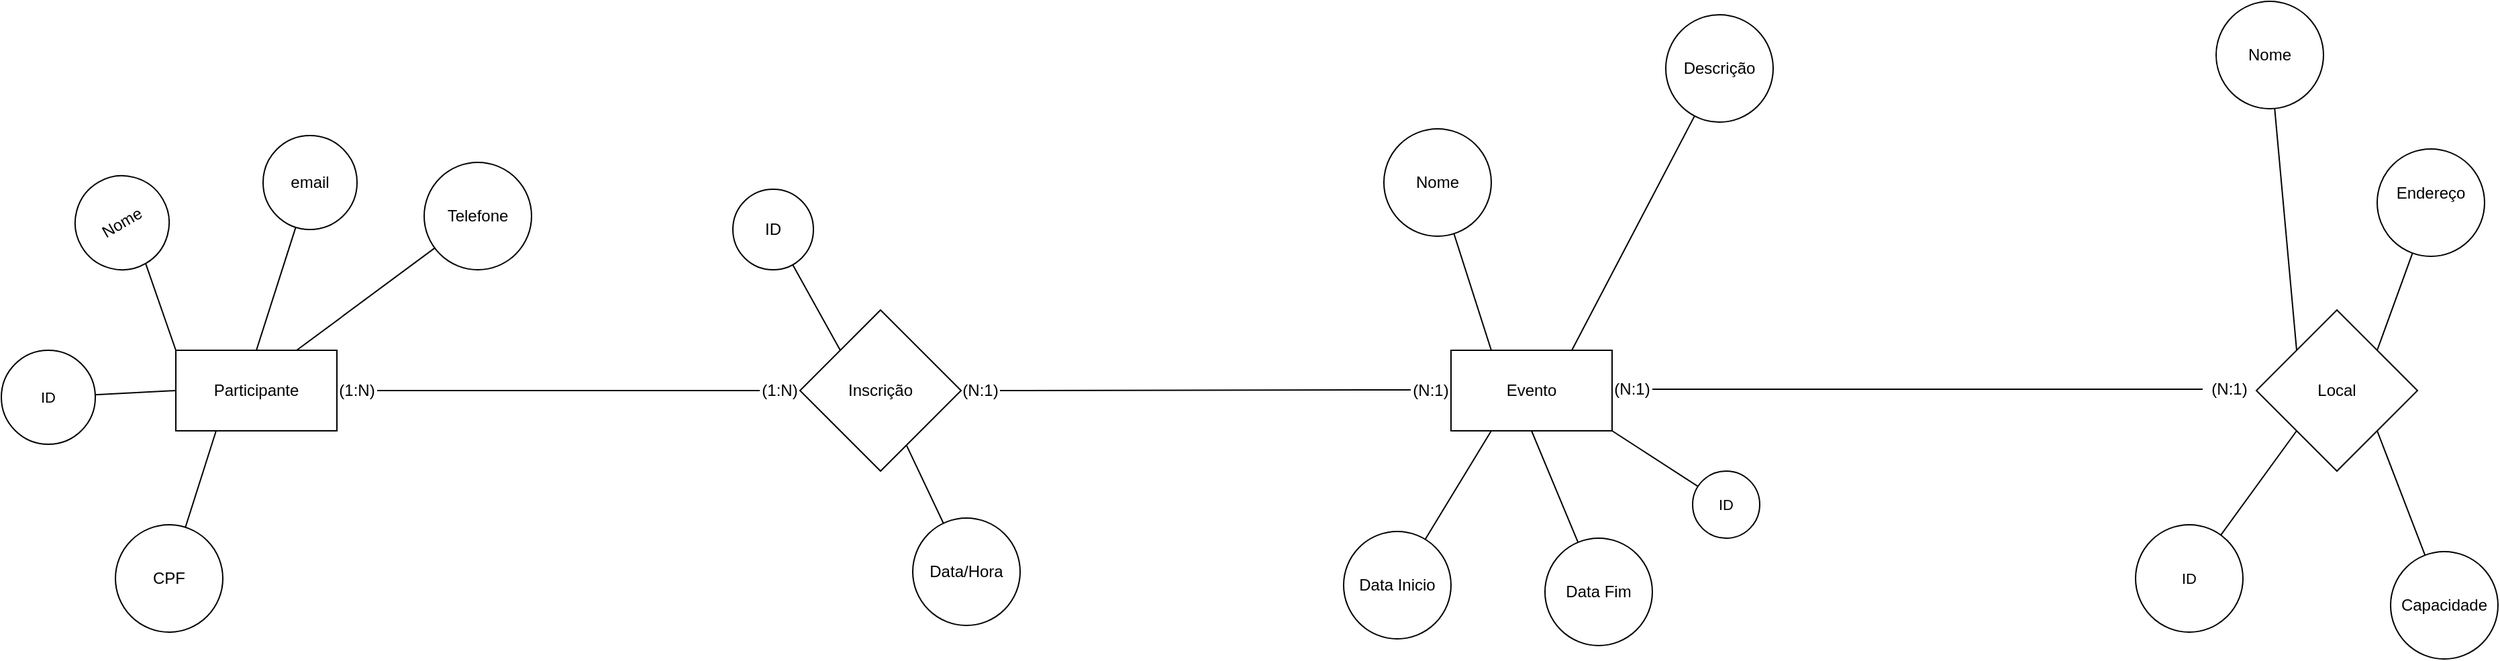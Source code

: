 <mxfile>
    <diagram id="xxtGg2wU7yqez92tXx-T" name="Sistema de Gestão de Eventos">
        <mxGraphModel dx="1822" dy="1198" grid="1" gridSize="10" guides="1" tooltips="1" connect="1" arrows="1" fold="1" page="1" pageScale="1" pageWidth="827" pageHeight="1169" math="0" shadow="0">
            <root>
                <mxCell id="0"/>
                <mxCell id="1" parent="0"/>
                <mxCell id="5" value="" style="html=1;endArrow=none;endFill=0;entryX=0;entryY=0.5;entryDx=0;entryDy=0;" parent="1" source="kfTBa1QCEg8ZJyx0yCpS-81" target="6" edge="1">
                    <mxGeometry relative="1" as="geometry">
                        <mxPoint x="5" y="600" as="targetPoint"/>
                    </mxGeometry>
                </mxCell>
                <mxCell id="20" style="edgeStyle=none;html=1;exitX=0;exitY=0;exitDx=0;exitDy=0;fontColor=#000000;endArrow=none;endFill=0;entryX=0.5;entryY=1;entryDx=0;entryDy=0;" parent="1" source="2" target="21" edge="1">
                    <mxGeometry relative="1" as="geometry">
                        <mxPoint x="-305" y="480" as="targetPoint"/>
                    </mxGeometry>
                </mxCell>
                <mxCell id="24" style="edgeStyle=none;html=1;exitX=0.5;exitY=0;exitDx=0;exitDy=0;fontColor=#000000;endArrow=none;endFill=0;" parent="1" source="2" target="25" edge="1">
                    <mxGeometry relative="1" as="geometry">
                        <mxPoint x="-265" y="385" as="targetPoint"/>
                        <mxPoint x="-160" y="585" as="sourcePoint"/>
                    </mxGeometry>
                </mxCell>
                <mxCell id="YFclPP9cMdC0-PAfr8tu-66" style="edgeStyle=none;shape=connector;rounded=1;html=1;exitX=0;exitY=0.5;exitDx=0;exitDy=0;labelBackgroundColor=default;fontFamily=Helvetica;fontSize=11;fontColor=#000000;endArrow=none;endFill=0;" parent="1" source="2" target="YFclPP9cMdC0-PAfr8tu-67" edge="1">
                    <mxGeometry relative="1" as="geometry">
                        <mxPoint x="-395" y="599.667" as="targetPoint"/>
                    </mxGeometry>
                </mxCell>
                <mxCell id="67" style="edgeStyle=none;html=1;exitX=0.75;exitY=0;exitDx=0;exitDy=0;fontColor=#000000;endArrow=none;endFill=0;" parent="1" source="2" target="68" edge="1">
                    <mxGeometry relative="1" as="geometry">
                        <mxPoint x="-155" y="310" as="targetPoint"/>
                    </mxGeometry>
                </mxCell>
                <mxCell id="69" style="edgeStyle=none;html=1;exitX=0.25;exitY=1;exitDx=0;exitDy=0;fontColor=#000000;endArrow=none;endFill=0;" parent="1" source="2" target="70" edge="1">
                    <mxGeometry relative="1" as="geometry">
                        <mxPoint x="-365" y="930" as="targetPoint"/>
                    </mxGeometry>
                </mxCell>
                <mxCell id="2" value="Participante" style="rounded=0;whiteSpace=wrap;html=1;" parent="1" vertex="1">
                    <mxGeometry x="-360" y="570" width="120" height="60" as="geometry"/>
                </mxCell>
                <mxCell id="12" value="" style="edgeStyle=none;html=1;fontColor=#000000;endArrow=none;endFill=0;startArrow=none;" parent="1" source="kfTBa1QCEg8ZJyx0yCpS-90" target="11" edge="1">
                    <mxGeometry relative="1" as="geometry"/>
                </mxCell>
                <mxCell id="35" style="edgeStyle=none;html=1;exitX=0;exitY=0;exitDx=0;exitDy=0;fontColor=#000000;endArrow=none;endFill=0;" parent="1" source="6" target="36" edge="1">
                    <mxGeometry relative="1" as="geometry">
                        <mxPoint x="85" y="500" as="targetPoint"/>
                    </mxGeometry>
                </mxCell>
                <mxCell id="41" style="edgeStyle=none;html=1;fontColor=#000000;endArrow=none;endFill=0;" parent="1" source="6" target="42" edge="1">
                    <mxGeometry relative="1" as="geometry">
                        <mxPoint x="275" y="740" as="targetPoint"/>
                    </mxGeometry>
                </mxCell>
                <mxCell id="6" value="" style="rhombus;whiteSpace=wrap;html=1;rounded=0;" parent="1" vertex="1">
                    <mxGeometry x="105" y="540" width="120" height="120" as="geometry"/>
                </mxCell>
                <mxCell id="10" value="Inscrição" style="text;html=1;align=center;verticalAlign=middle;whiteSpace=wrap;rounded=0;" parent="1" vertex="1">
                    <mxGeometry x="135" y="585" width="60" height="30" as="geometry"/>
                </mxCell>
                <mxCell id="55" style="edgeStyle=none;html=1;exitX=0.25;exitY=0;exitDx=0;exitDy=0;fontColor=#000000;endArrow=none;endFill=0;" parent="1" source="11" target="56" edge="1">
                    <mxGeometry relative="1" as="geometry">
                        <mxPoint x="640" y="440" as="targetPoint"/>
                    </mxGeometry>
                </mxCell>
                <mxCell id="64" style="edgeStyle=none;html=1;exitX=0.75;exitY=0;exitDx=0;exitDy=0;fontColor=#000000;endArrow=none;endFill=0;" parent="1" source="11" target="65" edge="1">
                    <mxGeometry relative="1" as="geometry">
                        <mxPoint x="790" y="360" as="targetPoint"/>
                    </mxGeometry>
                </mxCell>
                <mxCell id="zBVtbjsKA-3f5Eu_UvvL-68" style="edgeStyle=none;shape=connector;rounded=1;html=1;exitX=1;exitY=1;exitDx=0;exitDy=0;labelBackgroundColor=default;fontFamily=Helvetica;fontSize=11;fontColor=#FFFFFF;endArrow=none;endFill=0;" parent="1" source="11" target="zBVtbjsKA-3f5Eu_UvvL-69" edge="1">
                    <mxGeometry relative="1" as="geometry">
                        <mxPoint x="890.0" y="800.0" as="targetPoint"/>
                    </mxGeometry>
                </mxCell>
                <mxCell id="71" style="edgeStyle=none;html=1;exitX=0.5;exitY=1;exitDx=0;exitDy=0;fontColor=#000000;endArrow=none;endFill=0;" parent="1" source="11" target="72" edge="1">
                    <mxGeometry relative="1" as="geometry">
                        <mxPoint x="650" y="970" as="targetPoint"/>
                    </mxGeometry>
                </mxCell>
                <mxCell id="76" style="edgeStyle=none;html=1;exitX=0.25;exitY=1;exitDx=0;exitDy=0;endArrow=none;endFill=0;" edge="1" parent="1" source="11" target="77">
                    <mxGeometry relative="1" as="geometry">
                        <mxPoint x="520" y="790" as="targetPoint"/>
                    </mxGeometry>
                </mxCell>
                <mxCell id="11" value="" style="rounded=0;whiteSpace=wrap;html=1;" parent="1" vertex="1">
                    <mxGeometry x="590" y="570" width="120" height="60" as="geometry"/>
                </mxCell>
                <mxCell id="13" value="Evento" style="text;html=1;align=center;verticalAlign=middle;whiteSpace=wrap;rounded=0;" parent="1" vertex="1">
                    <mxGeometry x="620" y="585" width="60" height="30" as="geometry"/>
                </mxCell>
                <mxCell id="17" value="" style="edgeStyle=none;html=1;fontColor=#000000;endArrow=none;endFill=0;entryX=0;entryY=0.5;entryDx=0;entryDy=0;" parent="1" source="kfTBa1QCEg8ZJyx0yCpS-88" target="11" edge="1">
                    <mxGeometry relative="1" as="geometry">
                        <mxPoint x="310" y="600" as="sourcePoint"/>
                        <mxPoint x="590" y="600" as="targetPoint"/>
                    </mxGeometry>
                </mxCell>
                <mxCell id="44" style="edgeStyle=none;html=1;exitX=1;exitY=0;exitDx=0;exitDy=0;fontColor=#000000;endArrow=none;endFill=0;" parent="1" source="16" target="45" edge="1">
                    <mxGeometry relative="1" as="geometry">
                        <mxPoint x="1320" y="460" as="targetPoint"/>
                    </mxGeometry>
                </mxCell>
                <mxCell id="47" style="edgeStyle=none;html=1;fontColor=#000000;endArrow=none;endFill=0;exitX=1;exitY=1;exitDx=0;exitDy=0;" parent="1" source="16" target="48" edge="1">
                    <mxGeometry relative="1" as="geometry">
                        <mxPoint x="1160" y="740" as="targetPoint"/>
                        <mxPoint x="1240" y="670" as="sourcePoint"/>
                    </mxGeometry>
                </mxCell>
                <mxCell id="73" style="edgeStyle=none;html=1;exitX=0;exitY=0;exitDx=0;exitDy=0;fontColor=#000000;endArrow=none;endFill=0;" parent="1" source="16" target="74" edge="1">
                    <mxGeometry relative="1" as="geometry">
                        <mxPoint x="1200" y="350" as="targetPoint"/>
                    </mxGeometry>
                </mxCell>
                <mxCell id="78" style="edgeStyle=none;html=1;exitX=0;exitY=1;exitDx=0;exitDy=0;endArrow=none;endFill=0;" edge="1" parent="1" source="16" target="79">
                    <mxGeometry relative="1" as="geometry">
                        <mxPoint x="1140" y="740" as="targetPoint"/>
                    </mxGeometry>
                </mxCell>
                <mxCell id="16" value="" style="rhombus;whiteSpace=wrap;html=1;" parent="1" vertex="1">
                    <mxGeometry x="1190" y="540" width="120" height="120" as="geometry"/>
                </mxCell>
                <mxCell id="19" value="Local" style="text;html=1;align=center;verticalAlign=middle;whiteSpace=wrap;rounded=0;" parent="1" vertex="1">
                    <mxGeometry x="1220" y="585" width="60" height="30" as="geometry"/>
                </mxCell>
                <mxCell id="21" value="Nome" style="ellipse;whiteSpace=wrap;html=1;aspect=fixed;rotation=-30;" parent="1" vertex="1">
                    <mxGeometry x="-435" y="440" width="70" height="70" as="geometry"/>
                </mxCell>
                <mxCell id="25" value="&lt;font color=&quot;#000000&quot;&gt;email&lt;br&gt;&lt;/font&gt;" style="ellipse;whiteSpace=wrap;html=1;aspect=fixed;" parent="1" vertex="1">
                    <mxGeometry x="-295" y="410" width="70" height="70" as="geometry"/>
                </mxCell>
                <mxCell id="36" value="ID" style="ellipse;whiteSpace=wrap;html=1;aspect=fixed;" parent="1" vertex="1">
                    <mxGeometry x="55" y="450" width="60" height="60" as="geometry"/>
                </mxCell>
                <mxCell id="42" value="Data/Hora" style="ellipse;whiteSpace=wrap;html=1;aspect=fixed;" parent="1" vertex="1">
                    <mxGeometry x="189" y="695" width="80" height="80" as="geometry"/>
                </mxCell>
                <mxCell id="45" value="Endereço&lt;div&gt;&lt;br&gt;&lt;/div&gt;" style="ellipse;whiteSpace=wrap;html=1;aspect=fixed;" parent="1" vertex="1">
                    <mxGeometry x="1280" y="420" width="80" height="80" as="geometry"/>
                </mxCell>
                <mxCell id="48" value="Capacidade" style="ellipse;whiteSpace=wrap;html=1;aspect=fixed;" parent="1" vertex="1">
                    <mxGeometry x="1290" y="720" width="80" height="80" as="geometry"/>
                </mxCell>
                <mxCell id="56" value="Nome" style="ellipse;whiteSpace=wrap;html=1;aspect=fixed;" parent="1" vertex="1">
                    <mxGeometry x="540" y="405" width="80" height="80" as="geometry"/>
                </mxCell>
                <mxCell id="65" value="" style="ellipse;whiteSpace=wrap;html=1;aspect=fixed;" parent="1" vertex="1">
                    <mxGeometry x="750" y="320" width="80" height="80" as="geometry"/>
                </mxCell>
                <mxCell id="66" value="Descrição" style="text;html=1;align=center;verticalAlign=middle;whiteSpace=wrap;rounded=0;" parent="1" vertex="1">
                    <mxGeometry x="760" y="345" width="60" height="30" as="geometry"/>
                </mxCell>
                <mxCell id="zBVtbjsKA-3f5Eu_UvvL-69" value="&lt;font style=&quot;color: rgb(0, 0, 0);&quot;&gt;ID&lt;/font&gt;" style="ellipse;whiteSpace=wrap;html=1;aspect=fixed;fontFamily=Helvetica;fontSize=11;" parent="1" vertex="1">
                    <mxGeometry x="770" y="660" width="50" height="50" as="geometry"/>
                </mxCell>
                <mxCell id="YFclPP9cMdC0-PAfr8tu-67" value="ID" style="ellipse;whiteSpace=wrap;html=1;aspect=fixed;fontFamily=Helvetica;fontSize=11;" parent="1" vertex="1">
                    <mxGeometry x="-490" y="570" width="70" height="70" as="geometry"/>
                </mxCell>
                <mxCell id="68" value="Telefone" style="ellipse;whiteSpace=wrap;html=1;aspect=fixed;" parent="1" vertex="1">
                    <mxGeometry x="-175" y="430" width="80" height="80" as="geometry"/>
                </mxCell>
                <mxCell id="70" value="CPF" style="ellipse;whiteSpace=wrap;html=1;aspect=fixed;" parent="1" vertex="1">
                    <mxGeometry x="-405" y="700" width="80" height="80" as="geometry"/>
                </mxCell>
                <mxCell id="72" value="Data Fim" style="ellipse;whiteSpace=wrap;html=1;aspect=fixed;" parent="1" vertex="1">
                    <mxGeometry x="660" y="710" width="80" height="80" as="geometry"/>
                </mxCell>
                <mxCell id="74" value="Nome" style="ellipse;whiteSpace=wrap;html=1;aspect=fixed;" parent="1" vertex="1">
                    <mxGeometry x="1160" y="310" width="80" height="80" as="geometry"/>
                </mxCell>
                <mxCell id="77" value="&lt;div&gt;Data Inicio&lt;/div&gt;" style="ellipse;whiteSpace=wrap;html=1;aspect=fixed;" vertex="1" parent="1">
                    <mxGeometry x="510" y="705" width="80" height="80" as="geometry"/>
                </mxCell>
                <mxCell id="79" value="ID" style="ellipse;whiteSpace=wrap;html=1;aspect=fixed;fontFamily=Helvetica;fontSize=11;labelBackgroundColor=default;" vertex="1" parent="1">
                    <mxGeometry x="1100" y="700" width="80" height="80" as="geometry"/>
                </mxCell>
                <mxCell id="kfTBa1QCEg8ZJyx0yCpS-80" value="" style="html=1;endArrow=none;endFill=0;entryX=0;entryY=0.5;entryDx=0;entryDy=0;" edge="1" parent="1" source="2" target="kfTBa1QCEg8ZJyx0yCpS-79">
                    <mxGeometry relative="1" as="geometry">
                        <mxPoint x="105" y="600" as="targetPoint"/>
                        <mxPoint x="-75" y="600" as="sourcePoint"/>
                    </mxGeometry>
                </mxCell>
                <mxCell id="kfTBa1QCEg8ZJyx0yCpS-79" value="(1:N)" style="text;html=1;align=center;verticalAlign=middle;whiteSpace=wrap;rounded=0;fontFamily=Helvetica;fontSize=12;fontColor=default;" vertex="1" parent="1">
                    <mxGeometry x="-240" y="585" width="30" height="30" as="geometry"/>
                </mxCell>
                <mxCell id="kfTBa1QCEg8ZJyx0yCpS-82" value="" style="html=1;endArrow=none;endFill=0;entryX=0;entryY=0.5;entryDx=0;entryDy=0;" edge="1" parent="1" source="kfTBa1QCEg8ZJyx0yCpS-79" target="kfTBa1QCEg8ZJyx0yCpS-81">
                    <mxGeometry relative="1" as="geometry">
                        <mxPoint x="105" y="600" as="targetPoint"/>
                        <mxPoint x="-45" y="600" as="sourcePoint"/>
                    </mxGeometry>
                </mxCell>
                <mxCell id="kfTBa1QCEg8ZJyx0yCpS-81" value="(1:N)" style="text;html=1;align=center;verticalAlign=middle;whiteSpace=wrap;rounded=0;fontFamily=Helvetica;fontSize=12;fontColor=default;" vertex="1" parent="1">
                    <mxGeometry x="75" y="585" width="30" height="30" as="geometry"/>
                </mxCell>
                <mxCell id="kfTBa1QCEg8ZJyx0yCpS-87" value="" style="edgeStyle=none;html=1;fontColor=#000000;endArrow=none;endFill=0;entryX=0;entryY=0.5;entryDx=0;entryDy=0;" edge="1" parent="1" source="6" target="kfTBa1QCEg8ZJyx0yCpS-86">
                    <mxGeometry relative="1" as="geometry">
                        <mxPoint x="225" y="600" as="sourcePoint"/>
                        <mxPoint x="590" y="600" as="targetPoint"/>
                    </mxGeometry>
                </mxCell>
                <mxCell id="kfTBa1QCEg8ZJyx0yCpS-86" value="(N:1)" style="text;html=1;align=center;verticalAlign=middle;whiteSpace=wrap;rounded=0;fontFamily=Helvetica;fontSize=12;fontColor=default;" vertex="1" parent="1">
                    <mxGeometry x="225" y="585" width="29" height="30" as="geometry"/>
                </mxCell>
                <mxCell id="kfTBa1QCEg8ZJyx0yCpS-89" value="" style="edgeStyle=none;html=1;fontColor=#000000;endArrow=none;endFill=0;entryX=0;entryY=0.5;entryDx=0;entryDy=0;" edge="1" parent="1" source="kfTBa1QCEg8ZJyx0yCpS-86" target="kfTBa1QCEg8ZJyx0yCpS-88">
                    <mxGeometry relative="1" as="geometry">
                        <mxPoint x="254" y="600" as="sourcePoint"/>
                        <mxPoint x="590" y="600" as="targetPoint"/>
                    </mxGeometry>
                </mxCell>
                <mxCell id="kfTBa1QCEg8ZJyx0yCpS-88" value="(N:1)" style="text;html=1;align=center;verticalAlign=middle;whiteSpace=wrap;rounded=0;fontFamily=Helvetica;fontSize=12;fontColor=default;" vertex="1" parent="1">
                    <mxGeometry x="560" y="584.5" width="30" height="30" as="geometry"/>
                </mxCell>
                <mxCell id="kfTBa1QCEg8ZJyx0yCpS-91" value="" style="edgeStyle=none;html=1;fontColor=#000000;endArrow=none;endFill=0;startArrow=none;" edge="1" parent="1" source="kfTBa1QCEg8ZJyx0yCpS-92" target="kfTBa1QCEg8ZJyx0yCpS-90">
                    <mxGeometry relative="1" as="geometry">
                        <mxPoint x="1190" y="600" as="sourcePoint"/>
                        <mxPoint x="710" y="600" as="targetPoint"/>
                    </mxGeometry>
                </mxCell>
                <mxCell id="kfTBa1QCEg8ZJyx0yCpS-90" value="(N:1)" style="text;html=1;align=center;verticalAlign=middle;whiteSpace=wrap;rounded=0;fontFamily=Helvetica;fontSize=12;fontColor=default;" vertex="1" parent="1">
                    <mxGeometry x="710" y="584" width="30" height="30" as="geometry"/>
                </mxCell>
                <mxCell id="kfTBa1QCEg8ZJyx0yCpS-93" value="" style="edgeStyle=none;html=1;fontColor=#000000;endArrow=none;endFill=0;startArrow=none;" edge="1" parent="1" source="16" target="kfTBa1QCEg8ZJyx0yCpS-92">
                    <mxGeometry relative="1" as="geometry">
                        <mxPoint x="1190" y="600" as="sourcePoint"/>
                        <mxPoint x="740" y="599" as="targetPoint"/>
                    </mxGeometry>
                </mxCell>
                <mxCell id="kfTBa1QCEg8ZJyx0yCpS-92" value="(N:1)" style="text;html=1;align=center;verticalAlign=middle;whiteSpace=wrap;rounded=0;fontFamily=Helvetica;fontSize=12;fontColor=default;" vertex="1" parent="1">
                    <mxGeometry x="1150" y="584" width="40" height="30" as="geometry"/>
                </mxCell>
            </root>
        </mxGraphModel>
    </diagram>
    <diagram id="1M4WCyiPqBJGXV5D22og" name="Sistem de Gestão de Ordens de Produção">
        <mxGraphModel dx="1845" dy="1198" grid="1" gridSize="10" guides="1" tooltips="1" connect="1" arrows="1" fold="1" page="1" pageScale="1" pageWidth="850" pageHeight="1100" math="0" shadow="0">
            <root>
                <mxCell id="0"/>
                <mxCell id="1" parent="0"/>
                <mxCell id="nBurO2bEa_f4pWhD5YjE-4" style="edgeStyle=none;html=1;exitX=0;exitY=0.5;exitDx=0;exitDy=0;endArrow=none;endFill=0;" parent="1" source="nBurO2bEa_f4pWhD5YjE-18" edge="1">
                    <mxGeometry relative="1" as="geometry">
                        <mxPoint x="475.0" y="500.092" as="targetPoint"/>
                        <mxPoint x="740" y="500.5" as="sourcePoint"/>
                    </mxGeometry>
                </mxCell>
                <mxCell id="nBurO2bEa_f4pWhD5YjE-6" style="edgeStyle=none;html=1;exitX=0;exitY=0.5;exitDx=0;exitDy=0;endArrow=none;endFill=0;" parent="1" source="nBurO2bEa_f4pWhD5YjE-22" target="nBurO2bEa_f4pWhD5YjE-7" edge="1">
                    <mxGeometry relative="1" as="geometry">
                        <mxPoint x="235" y="499.75" as="targetPoint"/>
                        <mxPoint x="355.0" y="500" as="sourcePoint"/>
                    </mxGeometry>
                </mxCell>
                <mxCell id="nBurO2bEa_f4pWhD5YjE-13" style="edgeStyle=none;html=1;exitX=0.25;exitY=0;exitDx=0;exitDy=0;endArrow=none;endFill=0;" parent="1" source="nBurO2bEa_f4pWhD5YjE-7" target="nBurO2bEa_f4pWhD5YjE-14" edge="1">
                    <mxGeometry relative="1" as="geometry">
                        <mxPoint x="49.526" y="370" as="targetPoint"/>
                    </mxGeometry>
                </mxCell>
                <mxCell id="nBurO2bEa_f4pWhD5YjE-15" style="edgeStyle=none;html=1;exitX=0.25;exitY=1;exitDx=0;exitDy=0;endArrow=none;endFill=0;" parent="1" source="nBurO2bEa_f4pWhD5YjE-7" target="nBurO2bEa_f4pWhD5YjE-31" edge="1">
                    <mxGeometry relative="1" as="geometry">
                        <mxPoint x="30" y="650" as="targetPoint"/>
                    </mxGeometry>
                </mxCell>
                <mxCell id="SgAaER4qDkInQGR3biGT-1" style="edgeStyle=none;shape=connector;rounded=1;html=1;exitX=0.5;exitY=0;exitDx=0;exitDy=0;strokeColor=default;align=center;verticalAlign=middle;fontFamily=Helvetica;fontSize=12;fontColor=default;labelBackgroundColor=default;endArrow=none;endFill=0;" edge="1" parent="1" source="nBurO2bEa_f4pWhD5YjE-7" target="SgAaER4qDkInQGR3biGT-2">
                    <mxGeometry relative="1" as="geometry">
                        <mxPoint x="110" y="360" as="targetPoint"/>
                    </mxGeometry>
                </mxCell>
                <mxCell id="SgAaER4qDkInQGR3biGT-3" style="edgeStyle=none;shape=connector;rounded=1;html=1;exitX=0.5;exitY=1;exitDx=0;exitDy=0;strokeColor=default;align=center;verticalAlign=middle;fontFamily=Helvetica;fontSize=12;fontColor=default;labelBackgroundColor=default;endArrow=none;endFill=0;" edge="1" parent="1" source="nBurO2bEa_f4pWhD5YjE-7" target="SgAaER4qDkInQGR3biGT-4">
                    <mxGeometry relative="1" as="geometry">
                        <mxPoint x="100" y="670" as="targetPoint"/>
                    </mxGeometry>
                </mxCell>
                <mxCell id="nBurO2bEa_f4pWhD5YjE-7" value="Funcionário" style="rounded=0;whiteSpace=wrap;html=1;" parent="1" vertex="1">
                    <mxGeometry x="20" y="469.75" width="120" height="60" as="geometry"/>
                </mxCell>
                <mxCell id="nBurO2bEa_f4pWhD5YjE-8" value="Fornecedor" style="rounded=0;whiteSpace=wrap;html=1;" parent="1" vertex="1">
                    <mxGeometry x="390" y="190" width="120" height="60" as="geometry"/>
                </mxCell>
                <mxCell id="nBurO2bEa_f4pWhD5YjE-14" value="ID" style="ellipse;whiteSpace=wrap;html=1;aspect=fixed;" parent="1" vertex="1">
                    <mxGeometry y="320" width="52" height="52" as="geometry"/>
                </mxCell>
                <mxCell id="SgAaER4qDkInQGR3biGT-11" style="edgeStyle=none;shape=connector;rounded=1;html=1;exitX=0.25;exitY=1;exitDx=0;exitDy=0;strokeColor=default;align=center;verticalAlign=middle;fontFamily=Helvetica;fontSize=12;fontColor=default;labelBackgroundColor=default;endArrow=none;endFill=0;" edge="1" parent="1" source="nBurO2bEa_f4pWhD5YjE-17" target="SgAaER4qDkInQGR3biGT-12">
                    <mxGeometry relative="1" as="geometry">
                        <mxPoint x="690" y="620" as="targetPoint"/>
                    </mxGeometry>
                </mxCell>
                <mxCell id="SgAaER4qDkInQGR3biGT-13" style="edgeStyle=none;shape=connector;rounded=1;html=1;exitX=0.5;exitY=0;exitDx=0;exitDy=0;strokeColor=default;align=center;verticalAlign=middle;fontFamily=Helvetica;fontSize=12;fontColor=default;labelBackgroundColor=default;endArrow=none;endFill=0;" edge="1" parent="1" source="nBurO2bEa_f4pWhD5YjE-17" target="SgAaER4qDkInQGR3biGT-14">
                    <mxGeometry relative="1" as="geometry">
                        <mxPoint x="790" y="400" as="targetPoint"/>
                    </mxGeometry>
                </mxCell>
                <mxCell id="SgAaER4qDkInQGR3biGT-15" style="edgeStyle=none;shape=connector;rounded=1;html=1;exitX=0.75;exitY=1;exitDx=0;exitDy=0;strokeColor=default;align=center;verticalAlign=middle;fontFamily=Helvetica;fontSize=12;fontColor=default;labelBackgroundColor=default;endArrow=none;endFill=0;" edge="1" parent="1" source="nBurO2bEa_f4pWhD5YjE-17" target="SgAaER4qDkInQGR3biGT-16">
                    <mxGeometry relative="1" as="geometry">
                        <mxPoint x="880" y="630" as="targetPoint"/>
                    </mxGeometry>
                </mxCell>
                <mxCell id="nBurO2bEa_f4pWhD5YjE-17" value="Produto" style="rounded=0;whiteSpace=wrap;html=1;" parent="1" vertex="1">
                    <mxGeometry x="740" y="470.5" width="120" height="60" as="geometry"/>
                </mxCell>
                <mxCell id="nBurO2bEa_f4pWhD5YjE-21" value="" style="edgeStyle=none;html=1;endArrow=none;endFill=0;exitX=0;exitY=0.5;exitDx=0;exitDy=0;" parent="1" source="nBurO2bEa_f4pWhD5YjE-28" target="nBurO2bEa_f4pWhD5YjE-22" edge="1">
                    <mxGeometry relative="1" as="geometry">
                        <mxPoint x="140" y="500" as="targetPoint"/>
                        <mxPoint x="355" y="500" as="sourcePoint"/>
                    </mxGeometry>
                </mxCell>
                <mxCell id="nBurO2bEa_f4pWhD5YjE-22" value="(1:N)" style="text;html=1;align=center;verticalAlign=middle;whiteSpace=wrap;rounded=0;" parent="1" vertex="1">
                    <mxGeometry x="140" y="484.75" width="30" height="30" as="geometry"/>
                </mxCell>
                <mxCell id="nBurO2bEa_f4pWhD5YjE-24" value="" style="edgeStyle=none;html=1;exitX=0;exitY=0.5;exitDx=0;exitDy=0;endArrow=none;endFill=0;" parent="1" target="nBurO2bEa_f4pWhD5YjE-25" edge="1">
                    <mxGeometry relative="1" as="geometry">
                        <mxPoint x="475.0" y="500.092" as="targetPoint"/>
                        <mxPoint x="740" y="500.5" as="sourcePoint"/>
                    </mxGeometry>
                </mxCell>
                <mxCell id="nBurO2bEa_f4pWhD5YjE-25" value="(1:N)" style="text;html=1;align=center;verticalAlign=middle;whiteSpace=wrap;rounded=0;" parent="1" vertex="1">
                    <mxGeometry x="710" y="484.75" width="30" height="30" as="geometry"/>
                </mxCell>
                <mxCell id="nBurO2bEa_f4pWhD5YjE-26" value="" style="edgeStyle=none;html=1;exitX=0;exitY=0.5;exitDx=0;exitDy=0;endArrow=none;endFill=0;" parent="1" source="nBurO2bEa_f4pWhD5YjE-29" target="nBurO2bEa_f4pWhD5YjE-18" edge="1">
                    <mxGeometry relative="1" as="geometry">
                        <mxPoint x="475.0" y="500.092" as="targetPoint"/>
                        <mxPoint x="710" y="500" as="sourcePoint"/>
                    </mxGeometry>
                </mxCell>
                <mxCell id="SgAaER4qDkInQGR3biGT-5" style="edgeStyle=none;shape=connector;rounded=1;html=1;exitX=0.25;exitY=1;exitDx=0;exitDy=0;strokeColor=default;align=center;verticalAlign=middle;fontFamily=Helvetica;fontSize=12;fontColor=default;labelBackgroundColor=default;endArrow=none;endFill=0;" edge="1" parent="1" source="nBurO2bEa_f4pWhD5YjE-18" target="SgAaER4qDkInQGR3biGT-6">
                    <mxGeometry relative="1" as="geometry">
                        <mxPoint x="370" y="630" as="targetPoint"/>
                    </mxGeometry>
                </mxCell>
                <mxCell id="SgAaER4qDkInQGR3biGT-7" style="edgeStyle=none;shape=connector;rounded=1;html=1;exitX=0.75;exitY=0;exitDx=0;exitDy=0;strokeColor=default;align=center;verticalAlign=middle;fontFamily=Helvetica;fontSize=12;fontColor=default;labelBackgroundColor=default;endArrow=none;endFill=0;" edge="1" parent="1" source="nBurO2bEa_f4pWhD5YjE-18" target="SgAaER4qDkInQGR3biGT-8">
                    <mxGeometry relative="1" as="geometry">
                        <mxPoint x="500" y="390" as="targetPoint"/>
                    </mxGeometry>
                </mxCell>
                <mxCell id="SgAaER4qDkInQGR3biGT-9" style="edgeStyle=none;shape=connector;rounded=1;html=1;exitX=0.75;exitY=1;exitDx=0;exitDy=0;strokeColor=default;align=center;verticalAlign=middle;fontFamily=Helvetica;fontSize=12;fontColor=default;labelBackgroundColor=default;endArrow=none;endFill=0;" edge="1" parent="1" source="nBurO2bEa_f4pWhD5YjE-18" target="SgAaER4qDkInQGR3biGT-10">
                    <mxGeometry relative="1" as="geometry">
                        <mxPoint x="500" y="640" as="targetPoint"/>
                    </mxGeometry>
                </mxCell>
                <mxCell id="SgAaER4qDkInQGR3biGT-17" style="edgeStyle=none;shape=connector;rounded=1;html=1;exitX=0.25;exitY=0;exitDx=0;exitDy=0;strokeColor=default;align=center;verticalAlign=middle;fontFamily=Helvetica;fontSize=12;fontColor=default;labelBackgroundColor=default;endArrow=none;endFill=0;" edge="1" parent="1" source="nBurO2bEa_f4pWhD5YjE-18" target="SgAaER4qDkInQGR3biGT-18">
                    <mxGeometry relative="1" as="geometry">
                        <mxPoint x="400" y="380" as="targetPoint"/>
                    </mxGeometry>
                </mxCell>
                <mxCell id="nBurO2bEa_f4pWhD5YjE-18" value="Ordem de Produção" style="rounded=0;whiteSpace=wrap;html=1;" parent="1" vertex="1">
                    <mxGeometry x="390" y="469.75" width="120" height="60" as="geometry"/>
                </mxCell>
                <mxCell id="nBurO2bEa_f4pWhD5YjE-27" value="" style="edgeStyle=none;html=1;endArrow=none;endFill=0;exitX=0;exitY=0.5;exitDx=0;exitDy=0;" parent="1" source="nBurO2bEa_f4pWhD5YjE-18" target="nBurO2bEa_f4pWhD5YjE-28" edge="1">
                    <mxGeometry relative="1" as="geometry">
                        <mxPoint x="170" y="500" as="targetPoint"/>
                        <mxPoint x="390" y="500" as="sourcePoint"/>
                    </mxGeometry>
                </mxCell>
                <mxCell id="nBurO2bEa_f4pWhD5YjE-28" value="(1:N)" style="text;html=1;align=center;verticalAlign=middle;whiteSpace=wrap;rounded=0;" parent="1" vertex="1">
                    <mxGeometry x="360" y="485" width="30" height="30" as="geometry"/>
                </mxCell>
                <mxCell id="nBurO2bEa_f4pWhD5YjE-30" value="" style="edgeStyle=none;html=1;exitX=0;exitY=0.5;exitDx=0;exitDy=0;endArrow=none;endFill=0;" parent="1" source="nBurO2bEa_f4pWhD5YjE-25" target="nBurO2bEa_f4pWhD5YjE-29" edge="1">
                    <mxGeometry relative="1" as="geometry">
                        <mxPoint x="510" y="500" as="targetPoint"/>
                        <mxPoint x="710" y="500" as="sourcePoint"/>
                    </mxGeometry>
                </mxCell>
                <mxCell id="nBurO2bEa_f4pWhD5YjE-29" value="(1:N)" style="text;html=1;align=center;verticalAlign=middle;whiteSpace=wrap;rounded=0;" parent="1" vertex="1">
                    <mxGeometry x="510" y="485" width="30" height="30" as="geometry"/>
                </mxCell>
                <mxCell id="nBurO2bEa_f4pWhD5YjE-31" value="Email" style="ellipse;whiteSpace=wrap;html=1;aspect=fixed;" parent="1" vertex="1">
                    <mxGeometry x="-30" y="640" width="60" height="60" as="geometry"/>
                </mxCell>
                <mxCell id="SgAaER4qDkInQGR3biGT-2" value="Telefone" style="ellipse;whiteSpace=wrap;html=1;aspect=fixed;rounded=0;align=center;verticalAlign=middle;fontFamily=Helvetica;fontSize=12;" vertex="1" parent="1">
                    <mxGeometry x="70" y="330" width="70" height="70" as="geometry"/>
                </mxCell>
                <mxCell id="SgAaER4qDkInQGR3biGT-4" value="Nome" style="ellipse;whiteSpace=wrap;html=1;aspect=fixed;rounded=0;strokeColor=default;align=center;verticalAlign=middle;fontFamily=Helvetica;fontSize=12;fontColor=default;fillColor=default;" vertex="1" parent="1">
                    <mxGeometry x="60" y="630" width="50" height="50" as="geometry"/>
                </mxCell>
                <mxCell id="SgAaER4qDkInQGR3biGT-6" value="ID" style="ellipse;whiteSpace=wrap;html=1;aspect=fixed;rounded=0;strokeColor=default;align=center;verticalAlign=middle;fontFamily=Helvetica;fontSize=12;fontColor=default;fillColor=default;" vertex="1" parent="1">
                    <mxGeometry x="380" y="630" width="50" height="50" as="geometry"/>
                </mxCell>
                <mxCell id="SgAaER4qDkInQGR3biGT-8" value="Data de inicio" style="ellipse;whiteSpace=wrap;html=1;aspect=fixed;rounded=0;strokeColor=default;align=center;verticalAlign=middle;fontFamily=Helvetica;fontSize=12;fontColor=default;fillColor=default;" vertex="1" parent="1">
                    <mxGeometry x="470" y="330" width="70" height="70" as="geometry"/>
                </mxCell>
                <mxCell id="SgAaER4qDkInQGR3biGT-10" value="Data final" style="ellipse;whiteSpace=wrap;html=1;aspect=fixed;rounded=0;strokeColor=default;align=center;verticalAlign=middle;fontFamily=Helvetica;fontSize=12;fontColor=default;fillColor=default;" vertex="1" parent="1">
                    <mxGeometry x="460" y="600" width="60" height="60" as="geometry"/>
                </mxCell>
                <mxCell id="SgAaER4qDkInQGR3biGT-12" value="Nome" style="ellipse;whiteSpace=wrap;html=1;aspect=fixed;rounded=0;strokeColor=default;align=center;verticalAlign=middle;fontFamily=Helvetica;fontSize=12;fontColor=default;fillColor=default;" vertex="1" parent="1">
                    <mxGeometry x="700" y="630" width="50" height="50" as="geometry"/>
                </mxCell>
                <mxCell id="SgAaER4qDkInQGR3biGT-14" value="Descrição" style="ellipse;whiteSpace=wrap;html=1;aspect=fixed;rounded=0;strokeColor=default;align=center;verticalAlign=middle;fontFamily=Helvetica;fontSize=12;fontColor=default;fillColor=default;" vertex="1" parent="1">
                    <mxGeometry x="730" y="280" width="70" height="70" as="geometry"/>
                </mxCell>
                <mxCell id="SgAaER4qDkInQGR3biGT-16" value="Preço" style="ellipse;whiteSpace=wrap;html=1;aspect=fixed;rounded=0;strokeColor=default;align=center;verticalAlign=middle;fontFamily=Helvetica;fontSize=12;fontColor=default;fillColor=default;" vertex="1" parent="1">
                    <mxGeometry x="840" y="590" width="60" height="60" as="geometry"/>
                </mxCell>
                <mxCell id="SgAaER4qDkInQGR3biGT-18" value="Valor final" style="ellipse;whiteSpace=wrap;html=1;aspect=fixed;rounded=0;strokeColor=default;align=center;verticalAlign=middle;fontFamily=Helvetica;fontSize=12;fontColor=default;fillColor=default;" vertex="1" parent="1">
                    <mxGeometry x="350" y="330" width="50" height="50" as="geometry"/>
                </mxCell>
            </root>
        </mxGraphModel>
    </diagram>
    <diagram id="dr1Qvx88KBJaIVN_RhD0" name="Sistema de Gestão de Saúde">
        <mxGraphModel dx="4085" dy="3895" grid="1" gridSize="10" guides="1" tooltips="1" connect="1" arrows="1" fold="1" page="1" pageScale="1" pageWidth="850" pageHeight="1100" math="0" shadow="0">
            <root>
                <mxCell id="0"/>
                <mxCell id="1" parent="0"/>
                <mxCell id="nPT687pGPDoJ6YuOVTEo-1" style="edgeStyle=none;html=1;exitX=1;exitY=0.5;exitDx=0;exitDy=0;fontColor=#000000;endArrow=none;endFill=0;startArrow=none;" parent="1" source="tVOATgD5obAlSXqJcIF7-31" target="nPT687pGPDoJ6YuOVTEo-2" edge="1">
                    <mxGeometry relative="1" as="geometry">
                        <mxPoint x="520" y="560" as="targetPoint"/>
                    </mxGeometry>
                </mxCell>
                <mxCell id="nPT687pGPDoJ6YuOVTEo-11" style="edgeStyle=none;html=1;exitX=0.5;exitY=0;exitDx=0;exitDy=0;fontColor=#000000;endArrow=none;endFill=0;" parent="1" source="v6dHI_zhfIR5_jQdszG_-1" target="nPT687pGPDoJ6YuOVTEo-12" edge="1">
                    <mxGeometry relative="1" as="geometry">
                        <mxPoint x="-380" y="410" as="targetPoint"/>
                    </mxGeometry>
                </mxCell>
                <mxCell id="7QRfpfaqpKaJ4yjYZjXz-10" style="edgeStyle=none;shape=connector;rounded=1;html=1;exitX=0.75;exitY=0;exitDx=0;exitDy=0;labelBackgroundColor=default;fontFamily=Helvetica;fontSize=11;fontColor=#000000;endArrow=none;endFill=0;" parent="1" source="v6dHI_zhfIR5_jQdszG_-1" target="7QRfpfaqpKaJ4yjYZjXz-11" edge="1">
                    <mxGeometry relative="1" as="geometry">
                        <mxPoint x="-350" y="430" as="targetPoint"/>
                    </mxGeometry>
                </mxCell>
                <mxCell id="7QRfpfaqpKaJ4yjYZjXz-13" style="edgeStyle=none;shape=connector;rounded=1;html=1;exitX=0.25;exitY=0;exitDx=0;exitDy=0;labelBackgroundColor=default;fontFamily=Helvetica;fontSize=11;fontColor=#000000;endArrow=none;endFill=0;" parent="1" source="v6dHI_zhfIR5_jQdszG_-1" target="7QRfpfaqpKaJ4yjYZjXz-14" edge="1">
                    <mxGeometry relative="1" as="geometry">
                        <mxPoint x="-470" y="440" as="targetPoint"/>
                    </mxGeometry>
                </mxCell>
                <mxCell id="GFVxzaxemuZA8G760R3r-7" style="edgeStyle=none;shape=connector;rounded=1;html=1;exitX=0;exitY=0.5;exitDx=0;exitDy=0;labelBackgroundColor=default;fontFamily=Helvetica;fontSize=11;fontColor=#000000;endArrow=none;endFill=0;" parent="1" source="v6dHI_zhfIR5_jQdszG_-1" target="GFVxzaxemuZA8G760R3r-8" edge="1">
                    <mxGeometry relative="1" as="geometry">
                        <mxPoint x="-550" y="560" as="targetPoint"/>
                    </mxGeometry>
                </mxCell>
                <mxCell id="tVOATgD5obAlSXqJcIF7-2" style="edgeStyle=none;shape=connector;rounded=1;html=1;exitX=0.25;exitY=1;exitDx=0;exitDy=0;strokeColor=default;align=center;verticalAlign=middle;fontFamily=Helvetica;fontSize=12;fontColor=default;labelBackgroundColor=default;endArrow=none;endFill=0;" edge="1" parent="1" source="v6dHI_zhfIR5_jQdszG_-1" target="tVOATgD5obAlSXqJcIF7-3">
                    <mxGeometry relative="1" as="geometry">
                        <mxPoint x="-460" y="640" as="targetPoint"/>
                    </mxGeometry>
                </mxCell>
                <mxCell id="tVOATgD5obAlSXqJcIF7-4" style="edgeStyle=none;shape=connector;rounded=1;html=1;exitX=0.5;exitY=1;exitDx=0;exitDy=0;strokeColor=default;align=center;verticalAlign=middle;fontFamily=Helvetica;fontSize=12;fontColor=default;labelBackgroundColor=default;endArrow=none;endFill=0;" edge="1" parent="1" source="v6dHI_zhfIR5_jQdszG_-1" target="tVOATgD5obAlSXqJcIF7-5">
                    <mxGeometry relative="1" as="geometry">
                        <mxPoint x="-379.714" y="650" as="targetPoint"/>
                    </mxGeometry>
                </mxCell>
                <mxCell id="v6dHI_zhfIR5_jQdszG_-1" value="" style="rounded=0;whiteSpace=wrap;html=1;shadow=0;glass=0;sketch=0;" parent="1" vertex="1">
                    <mxGeometry x="-440" y="530" width="120" height="60" as="geometry"/>
                </mxCell>
                <mxCell id="nPT687pGPDoJ6YuOVTEo-8" style="edgeStyle=none;html=1;exitX=1;exitY=0.5;exitDx=0;exitDy=0;fontColor=#000000;endArrow=none;endFill=0;" parent="1" source="tVOATgD5obAlSXqJcIF7-41" target="nPT687pGPDoJ6YuOVTEo-9" edge="1">
                    <mxGeometry relative="1" as="geometry">
                        <mxPoint x="830" y="560" as="targetPoint"/>
                    </mxGeometry>
                </mxCell>
                <mxCell id="tVOATgD5obAlSXqJcIF7-20" style="edgeStyle=none;shape=connector;rounded=1;html=1;exitX=0.25;exitY=0;exitDx=0;exitDy=0;strokeColor=default;align=center;verticalAlign=middle;fontFamily=Helvetica;fontSize=12;fontColor=default;labelBackgroundColor=default;endArrow=none;endFill=0;" edge="1" parent="1" source="nPT687pGPDoJ6YuOVTEo-2" target="tVOATgD5obAlSXqJcIF7-21">
                    <mxGeometry relative="1" as="geometry">
                        <mxPoint x="690" y="400" as="targetPoint"/>
                    </mxGeometry>
                </mxCell>
                <mxCell id="tVOATgD5obAlSXqJcIF7-22" style="edgeStyle=none;shape=connector;rounded=1;html=1;exitX=0.25;exitY=1;exitDx=0;exitDy=0;strokeColor=default;align=center;verticalAlign=middle;fontFamily=Helvetica;fontSize=12;fontColor=default;labelBackgroundColor=default;endArrow=none;endFill=0;" edge="1" parent="1" source="nPT687pGPDoJ6YuOVTEo-2" target="tVOATgD5obAlSXqJcIF7-23">
                    <mxGeometry relative="1" as="geometry">
                        <mxPoint x="630" y="690" as="targetPoint"/>
                    </mxGeometry>
                </mxCell>
                <mxCell id="tVOATgD5obAlSXqJcIF7-24" style="edgeStyle=none;shape=connector;rounded=1;html=1;exitX=0.5;exitY=1;exitDx=0;exitDy=0;strokeColor=default;align=center;verticalAlign=middle;fontFamily=Helvetica;fontSize=12;fontColor=default;labelBackgroundColor=default;endArrow=none;endFill=0;" edge="1" parent="1" source="nPT687pGPDoJ6YuOVTEo-2" target="tVOATgD5obAlSXqJcIF7-25">
                    <mxGeometry relative="1" as="geometry">
                        <mxPoint x="770" y="710" as="targetPoint"/>
                    </mxGeometry>
                </mxCell>
                <mxCell id="tVOATgD5obAlSXqJcIF7-26" style="edgeStyle=none;shape=connector;rounded=1;html=1;exitX=0.75;exitY=0;exitDx=0;exitDy=0;strokeColor=default;align=center;verticalAlign=middle;fontFamily=Helvetica;fontSize=12;fontColor=default;labelBackgroundColor=default;endArrow=none;endFill=0;" edge="1" parent="1" source="nPT687pGPDoJ6YuOVTEo-2" target="tVOATgD5obAlSXqJcIF7-27">
                    <mxGeometry relative="1" as="geometry">
                        <mxPoint x="780" y="350" as="targetPoint"/>
                    </mxGeometry>
                </mxCell>
                <mxCell id="tVOATgD5obAlSXqJcIF7-28" style="edgeStyle=none;shape=connector;rounded=1;html=1;exitX=1;exitY=1;exitDx=0;exitDy=0;strokeColor=default;align=center;verticalAlign=middle;fontFamily=Helvetica;fontSize=12;fontColor=default;labelBackgroundColor=default;endArrow=none;endFill=0;" edge="1" parent="1" source="nPT687pGPDoJ6YuOVTEo-2" target="tVOATgD5obAlSXqJcIF7-29">
                    <mxGeometry relative="1" as="geometry">
                        <mxPoint x="850" y="660" as="targetPoint"/>
                    </mxGeometry>
                </mxCell>
                <mxCell id="nPT687pGPDoJ6YuOVTEo-2" value="Médico" style="rounded=0;whiteSpace=wrap;html=1;shadow=0;glass=0;sketch=0;" parent="1" vertex="1">
                    <mxGeometry x="665" y="530" width="120" height="60" as="geometry"/>
                </mxCell>
                <mxCell id="nPT687pGPDoJ6YuOVTEo-4" value="" style="edgeStyle=none;html=1;exitX=1;exitY=0.5;exitDx=0;exitDy=0;fontColor=#000000;endArrow=none;endFill=0;" parent="1" source="tVOATgD5obAlSXqJcIF7-7" target="nPT687pGPDoJ6YuOVTEo-3" edge="1">
                    <mxGeometry relative="1" as="geometry">
                        <mxPoint x="290" y="560" as="targetPoint"/>
                        <mxPoint x="60" y="560" as="sourcePoint"/>
                    </mxGeometry>
                </mxCell>
                <mxCell id="tVOATgD5obAlSXqJcIF7-9" style="edgeStyle=none;shape=connector;rounded=1;html=1;exitX=0;exitY=1;exitDx=0;exitDy=0;strokeColor=default;align=center;verticalAlign=middle;fontFamily=Helvetica;fontSize=12;fontColor=default;labelBackgroundColor=default;endArrow=none;endFill=0;" edge="1" parent="1" source="nPT687pGPDoJ6YuOVTEo-3" target="tVOATgD5obAlSXqJcIF7-10">
                    <mxGeometry relative="1" as="geometry">
                        <mxPoint x="-50" y="680" as="targetPoint"/>
                    </mxGeometry>
                </mxCell>
                <mxCell id="tVOATgD5obAlSXqJcIF7-11" style="edgeStyle=none;shape=connector;rounded=1;html=1;exitX=0.5;exitY=1;exitDx=0;exitDy=0;strokeColor=default;align=center;verticalAlign=middle;fontFamily=Helvetica;fontSize=12;fontColor=default;labelBackgroundColor=default;endArrow=none;endFill=0;" edge="1" parent="1" source="nPT687pGPDoJ6YuOVTEo-3" target="tVOATgD5obAlSXqJcIF7-12">
                    <mxGeometry relative="1" as="geometry">
                        <mxPoint x="60" y="700" as="targetPoint"/>
                    </mxGeometry>
                </mxCell>
                <mxCell id="tVOATgD5obAlSXqJcIF7-13" style="edgeStyle=none;shape=connector;rounded=1;html=1;exitX=1;exitY=1;exitDx=0;exitDy=0;strokeColor=default;align=center;verticalAlign=middle;fontFamily=Helvetica;fontSize=12;fontColor=default;labelBackgroundColor=default;endArrow=none;endFill=0;" edge="1" parent="1" source="nPT687pGPDoJ6YuOVTEo-3" target="tVOATgD5obAlSXqJcIF7-14">
                    <mxGeometry relative="1" as="geometry">
                        <mxPoint x="210" y="670" as="targetPoint"/>
                    </mxGeometry>
                </mxCell>
                <mxCell id="tVOATgD5obAlSXqJcIF7-15" style="edgeStyle=none;shape=connector;rounded=1;html=1;exitX=1;exitY=0;exitDx=0;exitDy=0;strokeColor=default;align=center;verticalAlign=middle;fontFamily=Helvetica;fontSize=12;fontColor=default;labelBackgroundColor=default;endArrow=none;endFill=0;" edge="1" parent="1" source="nPT687pGPDoJ6YuOVTEo-3" target="tVOATgD5obAlSXqJcIF7-16">
                    <mxGeometry relative="1" as="geometry">
                        <mxPoint x="210" y="440" as="targetPoint"/>
                    </mxGeometry>
                </mxCell>
                <mxCell id="tVOATgD5obAlSXqJcIF7-17" style="edgeStyle=none;shape=connector;rounded=1;html=1;exitX=0;exitY=0;exitDx=0;exitDy=0;strokeColor=default;align=center;verticalAlign=middle;fontFamily=Helvetica;fontSize=12;fontColor=default;labelBackgroundColor=default;endArrow=none;endFill=0;" edge="1" parent="1" source="nPT687pGPDoJ6YuOVTEo-3" target="tVOATgD5obAlSXqJcIF7-18">
                    <mxGeometry relative="1" as="geometry">
                        <mxPoint x="-10" y="440" as="targetPoint"/>
                    </mxGeometry>
                </mxCell>
                <mxCell id="nPT687pGPDoJ6YuOVTEo-3" value="Consulta" style="rhombus;whiteSpace=wrap;html=1;rounded=0;shadow=0;glass=0;sketch=0;" parent="1" vertex="1">
                    <mxGeometry x="20" y="500" width="157" height="120" as="geometry"/>
                </mxCell>
                <mxCell id="nPT687pGPDoJ6YuOVTEo-5" value="Paciente" style="text;html=1;align=center;verticalAlign=middle;whiteSpace=wrap;rounded=0;shadow=0;glass=0;sketch=0;" parent="1" vertex="1">
                    <mxGeometry x="-410" y="545" width="60" height="30" as="geometry"/>
                </mxCell>
                <mxCell id="tVOATgD5obAlSXqJcIF7-34" style="edgeStyle=none;shape=connector;rounded=1;html=1;exitX=0.25;exitY=0;exitDx=0;exitDy=0;strokeColor=default;align=center;verticalAlign=middle;fontFamily=Helvetica;fontSize=12;fontColor=default;labelBackgroundColor=default;endArrow=none;endFill=0;" edge="1" parent="1" source="nPT687pGPDoJ6YuOVTEo-9" target="tVOATgD5obAlSXqJcIF7-35">
                    <mxGeometry relative="1" as="geometry">
                        <mxPoint x="1250" y="400" as="targetPoint"/>
                    </mxGeometry>
                </mxCell>
                <mxCell id="tVOATgD5obAlSXqJcIF7-38" style="edgeStyle=none;shape=connector;rounded=1;html=1;exitX=0.5;exitY=1;exitDx=0;exitDy=0;strokeColor=default;align=center;verticalAlign=middle;fontFamily=Helvetica;fontSize=12;fontColor=default;labelBackgroundColor=default;endArrow=none;endFill=0;" edge="1" parent="1" source="nPT687pGPDoJ6YuOVTEo-9" target="tVOATgD5obAlSXqJcIF7-39">
                    <mxGeometry relative="1" as="geometry">
                        <mxPoint x="1370" y="700" as="targetPoint"/>
                    </mxGeometry>
                </mxCell>
                <mxCell id="nPT687pGPDoJ6YuOVTEo-9" value="Especialidade" style="rounded=0;whiteSpace=wrap;html=1;shadow=0;glass=0;sketch=0;" parent="1" vertex="1">
                    <mxGeometry x="1250" y="530" width="120" height="60" as="geometry"/>
                </mxCell>
                <mxCell id="nPT687pGPDoJ6YuOVTEo-12" value="CPF" style="ellipse;whiteSpace=wrap;html=1;aspect=fixed;rounded=0;shadow=0;glass=0;sketch=0;" parent="1" vertex="1">
                    <mxGeometry x="-420" y="340" width="40" height="40" as="geometry"/>
                </mxCell>
                <mxCell id="7QRfpfaqpKaJ4yjYZjXz-11" value="Endereço" style="ellipse;whiteSpace=wrap;html=1;aspect=fixed;fontFamily=Helvetica;fontSize=11;" parent="1" vertex="1">
                    <mxGeometry x="-350" y="420" width="50" height="50" as="geometry"/>
                </mxCell>
                <mxCell id="7QRfpfaqpKaJ4yjYZjXz-14" value="Nome" style="ellipse;whiteSpace=wrap;html=1;aspect=fixed;fontFamily=Helvetica;fontSize=11;" parent="1" vertex="1">
                    <mxGeometry x="-510" y="415" width="60" height="60" as="geometry"/>
                </mxCell>
                <mxCell id="GFVxzaxemuZA8G760R3r-8" value="ID" style="ellipse;whiteSpace=wrap;html=1;aspect=fixed;fontFamily=Helvetica;fontSize=11;" parent="1" vertex="1">
                    <mxGeometry x="-550" y="535" width="50" height="50" as="geometry"/>
                </mxCell>
                <mxCell id="tVOATgD5obAlSXqJcIF7-3" value="Telefone" style="ellipse;whiteSpace=wrap;html=1;aspect=fixed;rounded=0;strokeColor=default;align=center;verticalAlign=middle;fontFamily=Helvetica;fontSize=12;fontColor=default;fillColor=default;" vertex="1" parent="1">
                    <mxGeometry x="-500" y="620" width="60" height="60" as="geometry"/>
                </mxCell>
                <mxCell id="tVOATgD5obAlSXqJcIF7-5" value="Email" style="ellipse;whiteSpace=wrap;html=1;aspect=fixed;rounded=0;strokeColor=default;align=center;verticalAlign=middle;fontFamily=Helvetica;fontSize=12;fontColor=default;fillColor=default;" vertex="1" parent="1">
                    <mxGeometry x="-390" y="640" width="50" height="50" as="geometry"/>
                </mxCell>
                <mxCell id="tVOATgD5obAlSXqJcIF7-6" value="" style="edgeStyle=none;html=1;exitX=1;exitY=0.5;exitDx=0;exitDy=0;fontColor=#000000;endArrow=none;endFill=0;" edge="1" parent="1" source="v6dHI_zhfIR5_jQdszG_-1" target="-BGNW_MXPj9s_1m_1hDd-1">
                    <mxGeometry relative="1" as="geometry">
                        <mxPoint x="20" y="560" as="targetPoint"/>
                        <mxPoint x="-320" y="560" as="sourcePoint"/>
                    </mxGeometry>
                </mxCell>
                <mxCell id="-BGNW_MXPj9s_1m_1hDd-1" value="(N:1)" style="text;html=1;align=center;verticalAlign=middle;whiteSpace=wrap;rounded=0;fontFamily=Helvetica;fontSize=11;" parent="1" vertex="1">
                    <mxGeometry x="-320" y="545" width="40" height="30" as="geometry"/>
                </mxCell>
                <mxCell id="tVOATgD5obAlSXqJcIF7-8" value="" style="edgeStyle=none;html=1;exitX=1;exitY=0.5;exitDx=0;exitDy=0;fontColor=#000000;endArrow=none;endFill=0;" edge="1" parent="1" source="-BGNW_MXPj9s_1m_1hDd-1" target="tVOATgD5obAlSXqJcIF7-7">
                    <mxGeometry relative="1" as="geometry">
                        <mxPoint x="20" y="560" as="targetPoint"/>
                        <mxPoint x="-280" y="560" as="sourcePoint"/>
                    </mxGeometry>
                </mxCell>
                <mxCell id="tVOATgD5obAlSXqJcIF7-7" value="(N:1)" style="text;html=1;align=center;verticalAlign=middle;whiteSpace=wrap;rounded=0;fontFamily=Helvetica;fontSize=12;fontColor=default;" vertex="1" parent="1">
                    <mxGeometry x="-10" y="545" width="30" height="30" as="geometry"/>
                </mxCell>
                <mxCell id="tVOATgD5obAlSXqJcIF7-10" value="ID" style="ellipse;whiteSpace=wrap;html=1;aspect=fixed;rounded=0;strokeColor=default;align=center;verticalAlign=middle;fontFamily=Helvetica;fontSize=12;fontColor=default;fillColor=default;" vertex="1" parent="1">
                    <mxGeometry x="-70" y="640" width="60" height="60" as="geometry"/>
                </mxCell>
                <mxCell id="tVOATgD5obAlSXqJcIF7-12" value="Data" style="ellipse;whiteSpace=wrap;html=1;aspect=fixed;rounded=0;strokeColor=default;align=center;verticalAlign=middle;fontFamily=Helvetica;fontSize=12;fontColor=default;fillColor=default;" vertex="1" parent="1">
                    <mxGeometry x="50" y="665" width="70" height="70" as="geometry"/>
                </mxCell>
                <mxCell id="tVOATgD5obAlSXqJcIF7-14" value="Diagnostico" style="ellipse;whiteSpace=wrap;html=1;aspect=fixed;rounded=0;strokeColor=default;align=center;verticalAlign=middle;fontFamily=Helvetica;fontSize=12;fontColor=default;fillColor=default;" vertex="1" parent="1">
                    <mxGeometry x="170" y="630" width="80" height="80" as="geometry"/>
                </mxCell>
                <mxCell id="tVOATgD5obAlSXqJcIF7-16" value="Receita" style="ellipse;whiteSpace=wrap;html=1;aspect=fixed;rounded=0;strokeColor=default;align=center;verticalAlign=middle;fontFamily=Helvetica;fontSize=12;fontColor=default;fillColor=default;" vertex="1" parent="1">
                    <mxGeometry x="170" y="430" width="50" height="50" as="geometry"/>
                </mxCell>
                <mxCell id="tVOATgD5obAlSXqJcIF7-18" value="Cobrança" style="ellipse;whiteSpace=wrap;html=1;aspect=fixed;rounded=0;strokeColor=default;align=center;verticalAlign=middle;fontFamily=Helvetica;fontSize=12;fontColor=default;fillColor=default;" vertex="1" parent="1">
                    <mxGeometry x="-50" y="410" width="70" height="70" as="geometry"/>
                </mxCell>
                <mxCell id="tVOATgD5obAlSXqJcIF7-19" value="" style="edgeStyle=none;html=1;exitX=1;exitY=0.5;exitDx=0;exitDy=0;fontColor=#000000;endArrow=none;endFill=0;startArrow=none;" edge="1" parent="1" source="nPT687pGPDoJ6YuOVTEo-3" target="-BGNW_MXPj9s_1m_1hDd-2">
                    <mxGeometry relative="1" as="geometry">
                        <mxPoint x="665" y="560" as="targetPoint"/>
                        <mxPoint x="177" y="560" as="sourcePoint"/>
                    </mxGeometry>
                </mxCell>
                <mxCell id="-BGNW_MXPj9s_1m_1hDd-2" value="(1:1)" style="text;html=1;align=center;verticalAlign=middle;whiteSpace=wrap;rounded=0;fontFamily=Helvetica;fontSize=11;" parent="1" vertex="1">
                    <mxGeometry x="177" y="545" width="30" height="30" as="geometry"/>
                </mxCell>
                <mxCell id="tVOATgD5obAlSXqJcIF7-21" value="ID" style="ellipse;whiteSpace=wrap;html=1;aspect=fixed;rounded=0;strokeColor=default;align=center;verticalAlign=middle;fontFamily=Helvetica;fontSize=12;fontColor=default;fillColor=default;" vertex="1" parent="1">
                    <mxGeometry x="650" y="390" width="50" height="50" as="geometry"/>
                </mxCell>
                <mxCell id="tVOATgD5obAlSXqJcIF7-23" value="Nome" style="ellipse;whiteSpace=wrap;html=1;aspect=fixed;rounded=0;strokeColor=default;align=center;verticalAlign=middle;fontFamily=Helvetica;fontSize=12;fontColor=default;fillColor=default;" vertex="1" parent="1">
                    <mxGeometry x="620" y="650" width="50" height="50" as="geometry"/>
                </mxCell>
                <mxCell id="tVOATgD5obAlSXqJcIF7-25" value="CRM" style="ellipse;whiteSpace=wrap;html=1;aspect=fixed;rounded=0;strokeColor=default;align=center;verticalAlign=middle;fontFamily=Helvetica;fontSize=12;fontColor=default;fillColor=default;" vertex="1" parent="1">
                    <mxGeometry x="730" y="670" width="50" height="50" as="geometry"/>
                </mxCell>
                <mxCell id="tVOATgD5obAlSXqJcIF7-27" value="Telefone" style="ellipse;whiteSpace=wrap;html=1;aspect=fixed;rounded=0;strokeColor=default;align=center;verticalAlign=middle;fontFamily=Helvetica;fontSize=12;fontColor=default;fillColor=default;" vertex="1" parent="1">
                    <mxGeometry x="740" y="330" width="60" height="60" as="geometry"/>
                </mxCell>
                <mxCell id="tVOATgD5obAlSXqJcIF7-29" value="Email" style="ellipse;whiteSpace=wrap;html=1;aspect=fixed;rounded=0;strokeColor=default;align=center;verticalAlign=middle;fontFamily=Helvetica;fontSize=12;fontColor=default;fillColor=default;" vertex="1" parent="1">
                    <mxGeometry x="810" y="620" width="50" height="50" as="geometry"/>
                </mxCell>
                <mxCell id="tVOATgD5obAlSXqJcIF7-30" value="" style="edgeStyle=none;html=1;exitX=1;exitY=0.5;exitDx=0;exitDy=0;fontColor=#000000;endArrow=none;endFill=0;startArrow=none;" edge="1" parent="1" source="-BGNW_MXPj9s_1m_1hDd-2" target="tVOATgD5obAlSXqJcIF7-31">
                    <mxGeometry relative="1" as="geometry">
                        <mxPoint x="665" y="560" as="targetPoint"/>
                        <mxPoint x="207" y="560" as="sourcePoint"/>
                    </mxGeometry>
                </mxCell>
                <mxCell id="tVOATgD5obAlSXqJcIF7-31" value="(1:1)" style="text;html=1;align=center;verticalAlign=middle;whiteSpace=wrap;rounded=0;fontFamily=Helvetica;fontSize=12;fontColor=default;" vertex="1" parent="1">
                    <mxGeometry x="620" y="545" width="45" height="30" as="geometry"/>
                </mxCell>
                <mxCell id="tVOATgD5obAlSXqJcIF7-33" value="" style="edgeStyle=none;html=1;exitX=1;exitY=0.5;exitDx=0;exitDy=0;fontColor=#000000;endArrow=none;endFill=0;" edge="1" parent="1" source="nPT687pGPDoJ6YuOVTEo-2" target="tVOATgD5obAlSXqJcIF7-32">
                    <mxGeometry relative="1" as="geometry">
                        <mxPoint x="1250" y="560" as="targetPoint"/>
                        <mxPoint x="785" y="560" as="sourcePoint"/>
                    </mxGeometry>
                </mxCell>
                <mxCell id="tVOATgD5obAlSXqJcIF7-32" value="(N:1)" style="text;html=1;align=center;verticalAlign=middle;whiteSpace=wrap;rounded=0;fontFamily=Helvetica;fontSize=12;fontColor=default;" vertex="1" parent="1">
                    <mxGeometry x="785" y="545" width="35" height="30" as="geometry"/>
                </mxCell>
                <mxCell id="tVOATgD5obAlSXqJcIF7-35" value="ID" style="ellipse;whiteSpace=wrap;html=1;aspect=fixed;rounded=0;strokeColor=default;align=center;verticalAlign=middle;fontFamily=Helvetica;fontSize=12;fontColor=default;fillColor=default;" vertex="1" parent="1">
                    <mxGeometry x="1250" y="400" width="40" height="40" as="geometry"/>
                </mxCell>
                <mxCell id="tVOATgD5obAlSXqJcIF7-39" value="Tipo" style="ellipse;whiteSpace=wrap;html=1;aspect=fixed;rounded=0;strokeColor=default;align=center;verticalAlign=middle;fontFamily=Helvetica;fontSize=12;fontColor=default;fillColor=default;" vertex="1" parent="1">
                    <mxGeometry x="1330" y="660" width="50" height="50" as="geometry"/>
                </mxCell>
                <mxCell id="tVOATgD5obAlSXqJcIF7-40" value="" style="edgeStyle=none;html=1;exitX=1;exitY=0.5;exitDx=0;exitDy=0;fontColor=#000000;endArrow=none;endFill=0;" edge="1" parent="1" source="tVOATgD5obAlSXqJcIF7-32" target="tVOATgD5obAlSXqJcIF7-41">
                    <mxGeometry relative="1" as="geometry">
                        <mxPoint x="1250" y="560" as="targetPoint"/>
                        <mxPoint x="820" y="560" as="sourcePoint"/>
                    </mxGeometry>
                </mxCell>
                <mxCell id="tVOATgD5obAlSXqJcIF7-41" value="(N:1)" style="text;html=1;align=center;verticalAlign=middle;whiteSpace=wrap;rounded=0;fontFamily=Helvetica;fontSize=12;fontColor=default;" vertex="1" parent="1">
                    <mxGeometry x="1210" y="545" width="40" height="30" as="geometry"/>
                </mxCell>
            </root>
        </mxGraphModel>
    </diagram>
</mxfile>